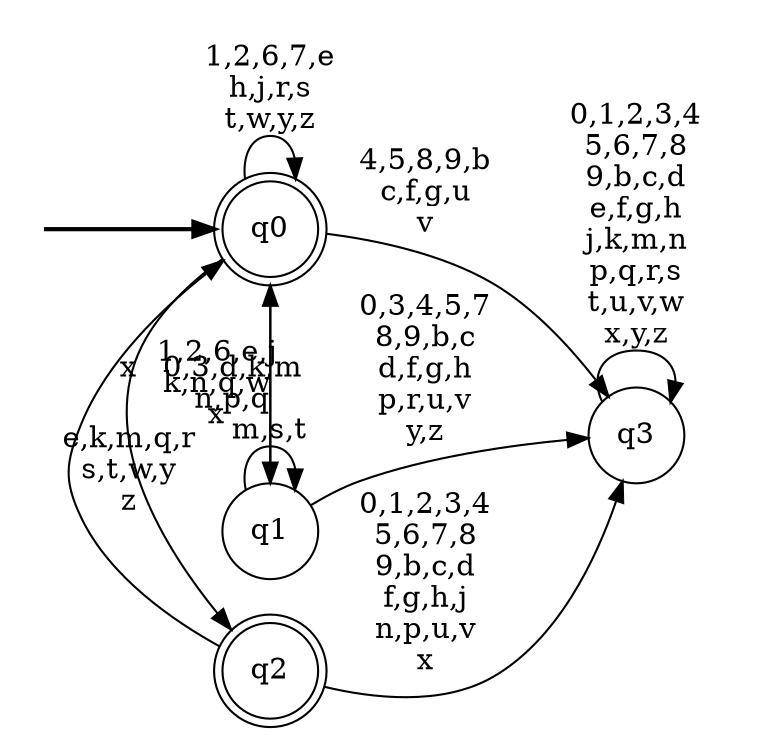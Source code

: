 digraph BlueStar {
__start0 [style = invis, shape = none, label = "", width = 0, height = 0];

rankdir=LR;
size="8,5";

s0 [style="rounded,filled", color="black", fillcolor="white" shape="doublecircle", label="q0"];
s1 [style="filled", color="black", fillcolor="white" shape="circle", label="q1"];
s2 [style="rounded,filled", color="black", fillcolor="white" shape="doublecircle", label="q2"];
s3 [style="filled", color="black", fillcolor="white" shape="circle", label="q3"];
subgraph cluster_main { 
	graph [pad=".75", ranksep="0.15", nodesep="0.15"];
	 style=invis; 
	__start0 -> s0 [penwidth=2];
}
s0 -> s0 [label="1,2,6,7,e\nh,j,r,s\nt,w,y,z"];
s0 -> s1 [label="0,3,d,k,m\nn,p,q"];
s0 -> s2 [label="x"];
s0 -> s3 [label="4,5,8,9,b\nc,f,g,u\nv"];
s1 -> s0 [label="1,2,6,e,j\nk,n,q,w\nx"];
s1 -> s1 [label="m,s,t"];
s1 -> s3 [label="0,3,4,5,7\n8,9,b,c\nd,f,g,h\np,r,u,v\ny,z"];
s2 -> s0 [label="e,k,m,q,r\ns,t,w,y\nz"];
s2 -> s3 [label="0,1,2,3,4\n5,6,7,8\n9,b,c,d\nf,g,h,j\nn,p,u,v\nx"];
s3 -> s3 [label="0,1,2,3,4\n5,6,7,8\n9,b,c,d\ne,f,g,h\nj,k,m,n\np,q,r,s\nt,u,v,w\nx,y,z"];

}